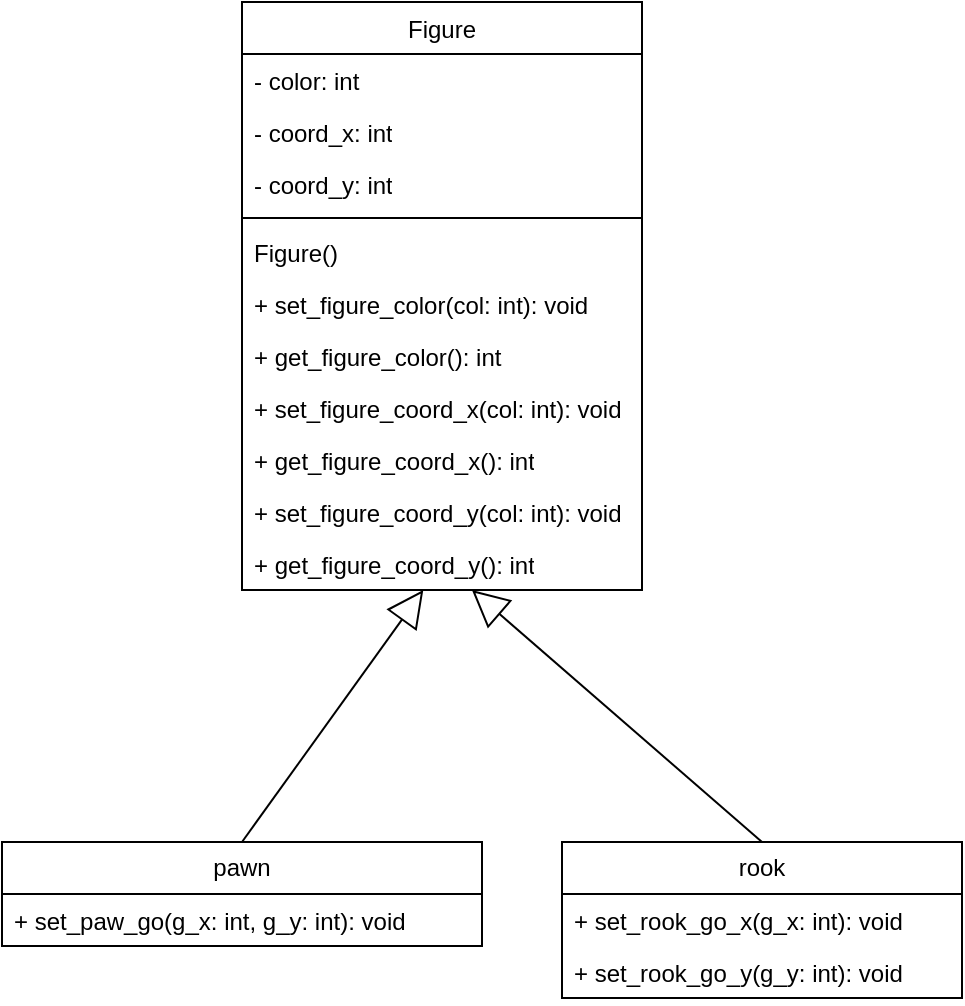 <mxfile version="25.0.3">
  <diagram id="C5RBs43oDa-KdzZeNtuy" name="Page-1">
    <mxGraphModel dx="1434" dy="780" grid="1" gridSize="10" guides="1" tooltips="1" connect="1" arrows="1" fold="1" page="1" pageScale="1" pageWidth="827" pageHeight="1169" math="0" shadow="0">
      <root>
        <mxCell id="WIyWlLk6GJQsqaUBKTNV-0" />
        <mxCell id="WIyWlLk6GJQsqaUBKTNV-1" parent="WIyWlLk6GJQsqaUBKTNV-0" />
        <mxCell id="HWVHe3MRIPYCa_zbWNau-8" value="&lt;span style=&quot;font-weight: 400;&quot;&gt;Figure&lt;/span&gt;" style="swimlane;fontStyle=1;align=center;verticalAlign=top;childLayout=stackLayout;horizontal=1;startSize=26;horizontalStack=0;resizeParent=1;resizeParentMax=0;resizeLast=0;collapsible=1;marginBottom=0;whiteSpace=wrap;html=1;" vertex="1" parent="WIyWlLk6GJQsqaUBKTNV-1">
          <mxGeometry x="240" y="20" width="200" height="294" as="geometry" />
        </mxCell>
        <mxCell id="HWVHe3MRIPYCa_zbWNau-1" value="- color: int" style="text;strokeColor=none;fillColor=none;align=left;verticalAlign=top;spacingLeft=4;spacingRight=4;overflow=hidden;rotatable=0;points=[[0,0.5],[1,0.5]];portConstraint=eastwest;whiteSpace=wrap;html=1;" vertex="1" parent="HWVHe3MRIPYCa_zbWNau-8">
          <mxGeometry y="26" width="200" height="26" as="geometry" />
        </mxCell>
        <mxCell id="HWVHe3MRIPYCa_zbWNau-2" value="- coord_x: int" style="text;strokeColor=none;fillColor=none;align=left;verticalAlign=top;spacingLeft=4;spacingRight=4;overflow=hidden;rotatable=0;points=[[0,0.5],[1,0.5]];portConstraint=eastwest;whiteSpace=wrap;html=1;" vertex="1" parent="HWVHe3MRIPYCa_zbWNau-8">
          <mxGeometry y="52" width="200" height="26" as="geometry" />
        </mxCell>
        <mxCell id="HWVHe3MRIPYCa_zbWNau-3" value="- coord_y: int" style="text;strokeColor=none;fillColor=none;align=left;verticalAlign=top;spacingLeft=4;spacingRight=4;overflow=hidden;rotatable=0;points=[[0,0.5],[1,0.5]];portConstraint=eastwest;whiteSpace=wrap;html=1;" vertex="1" parent="HWVHe3MRIPYCa_zbWNau-8">
          <mxGeometry y="78" width="200" height="26" as="geometry" />
        </mxCell>
        <mxCell id="HWVHe3MRIPYCa_zbWNau-10" value="" style="line;strokeWidth=1;fillColor=none;align=left;verticalAlign=middle;spacingTop=-1;spacingLeft=3;spacingRight=3;rotatable=0;labelPosition=right;points=[];portConstraint=eastwest;strokeColor=inherit;" vertex="1" parent="HWVHe3MRIPYCa_zbWNau-8">
          <mxGeometry y="104" width="200" height="8" as="geometry" />
        </mxCell>
        <mxCell id="HWVHe3MRIPYCa_zbWNau-11" value="Figure()" style="text;strokeColor=none;fillColor=none;align=left;verticalAlign=top;spacingLeft=4;spacingRight=4;overflow=hidden;rotatable=0;points=[[0,0.5],[1,0.5]];portConstraint=eastwest;whiteSpace=wrap;html=1;" vertex="1" parent="HWVHe3MRIPYCa_zbWNau-8">
          <mxGeometry y="112" width="200" height="26" as="geometry" />
        </mxCell>
        <mxCell id="HWVHe3MRIPYCa_zbWNau-13" value="+ set_figure_color(col: int): void" style="text;strokeColor=none;fillColor=none;align=left;verticalAlign=top;spacingLeft=4;spacingRight=4;overflow=hidden;rotatable=0;points=[[0,0.5],[1,0.5]];portConstraint=eastwest;whiteSpace=wrap;html=1;" vertex="1" parent="HWVHe3MRIPYCa_zbWNau-8">
          <mxGeometry y="138" width="200" height="26" as="geometry" />
        </mxCell>
        <mxCell id="HWVHe3MRIPYCa_zbWNau-12" value="+ get_figure_color(): int" style="text;strokeColor=none;fillColor=none;align=left;verticalAlign=top;spacingLeft=4;spacingRight=4;overflow=hidden;rotatable=0;points=[[0,0.5],[1,0.5]];portConstraint=eastwest;whiteSpace=wrap;html=1;" vertex="1" parent="HWVHe3MRIPYCa_zbWNau-8">
          <mxGeometry y="164" width="200" height="26" as="geometry" />
        </mxCell>
        <mxCell id="HWVHe3MRIPYCa_zbWNau-34" value="+ set_figure_coord_x(col: int): void" style="text;strokeColor=none;fillColor=none;align=left;verticalAlign=top;spacingLeft=4;spacingRight=4;overflow=hidden;rotatable=0;points=[[0,0.5],[1,0.5]];portConstraint=eastwest;whiteSpace=wrap;html=1;" vertex="1" parent="HWVHe3MRIPYCa_zbWNau-8">
          <mxGeometry y="190" width="200" height="26" as="geometry" />
        </mxCell>
        <mxCell id="HWVHe3MRIPYCa_zbWNau-35" value="+ get_figure_coord_x(): int" style="text;strokeColor=none;fillColor=none;align=left;verticalAlign=top;spacingLeft=4;spacingRight=4;overflow=hidden;rotatable=0;points=[[0,0.5],[1,0.5]];portConstraint=eastwest;whiteSpace=wrap;html=1;" vertex="1" parent="HWVHe3MRIPYCa_zbWNau-8">
          <mxGeometry y="216" width="200" height="26" as="geometry" />
        </mxCell>
        <mxCell id="HWVHe3MRIPYCa_zbWNau-14" value="+ set_figure_coord_y(col: int): void" style="text;strokeColor=none;fillColor=none;align=left;verticalAlign=top;spacingLeft=4;spacingRight=4;overflow=hidden;rotatable=0;points=[[0,0.5],[1,0.5]];portConstraint=eastwest;whiteSpace=wrap;html=1;" vertex="1" parent="HWVHe3MRIPYCa_zbWNau-8">
          <mxGeometry y="242" width="200" height="26" as="geometry" />
        </mxCell>
        <mxCell id="HWVHe3MRIPYCa_zbWNau-37" value="+ get_figure_coord_y(): int" style="text;strokeColor=none;fillColor=none;align=left;verticalAlign=top;spacingLeft=4;spacingRight=4;overflow=hidden;rotatable=0;points=[[0,0.5],[1,0.5]];portConstraint=eastwest;whiteSpace=wrap;html=1;" vertex="1" parent="HWVHe3MRIPYCa_zbWNau-8">
          <mxGeometry y="268" width="200" height="26" as="geometry" />
        </mxCell>
        <mxCell id="HWVHe3MRIPYCa_zbWNau-38" value="pawn" style="swimlane;fontStyle=0;childLayout=stackLayout;horizontal=1;startSize=26;fillColor=none;horizontalStack=0;resizeParent=1;resizeParentMax=0;resizeLast=0;collapsible=1;marginBottom=0;whiteSpace=wrap;html=1;" vertex="1" parent="WIyWlLk6GJQsqaUBKTNV-1">
          <mxGeometry x="120" y="440" width="240" height="52" as="geometry" />
        </mxCell>
        <mxCell id="HWVHe3MRIPYCa_zbWNau-39" value="+ set_paw_go(g_x: int, g_y: int): void" style="text;strokeColor=none;fillColor=none;align=left;verticalAlign=top;spacingLeft=4;spacingRight=4;overflow=hidden;rotatable=0;points=[[0,0.5],[1,0.5]];portConstraint=eastwest;whiteSpace=wrap;html=1;" vertex="1" parent="HWVHe3MRIPYCa_zbWNau-38">
          <mxGeometry y="26" width="240" height="26" as="geometry" />
        </mxCell>
        <mxCell id="HWVHe3MRIPYCa_zbWNau-43" value="rook" style="swimlane;fontStyle=0;childLayout=stackLayout;horizontal=1;startSize=26;fillColor=none;horizontalStack=0;resizeParent=1;resizeParentMax=0;resizeLast=0;collapsible=1;marginBottom=0;whiteSpace=wrap;html=1;" vertex="1" parent="WIyWlLk6GJQsqaUBKTNV-1">
          <mxGeometry x="400" y="440" width="200" height="78" as="geometry" />
        </mxCell>
        <mxCell id="HWVHe3MRIPYCa_zbWNau-46" value="+ set_rook_go_x(g_x: int): void" style="text;strokeColor=none;fillColor=none;align=left;verticalAlign=top;spacingLeft=4;spacingRight=4;overflow=hidden;rotatable=0;points=[[0,0.5],[1,0.5]];portConstraint=eastwest;whiteSpace=wrap;html=1;" vertex="1" parent="HWVHe3MRIPYCa_zbWNau-43">
          <mxGeometry y="26" width="200" height="26" as="geometry" />
        </mxCell>
        <mxCell id="HWVHe3MRIPYCa_zbWNau-44" value="+ set_rook_go_y(g_y: int): void" style="text;strokeColor=none;fillColor=none;align=left;verticalAlign=top;spacingLeft=4;spacingRight=4;overflow=hidden;rotatable=0;points=[[0,0.5],[1,0.5]];portConstraint=eastwest;whiteSpace=wrap;html=1;" vertex="1" parent="HWVHe3MRIPYCa_zbWNau-43">
          <mxGeometry y="52" width="200" height="26" as="geometry" />
        </mxCell>
        <mxCell id="HWVHe3MRIPYCa_zbWNau-55" value="" style="endArrow=block;endSize=16;endFill=0;html=1;rounded=0;exitX=0.5;exitY=0;exitDx=0;exitDy=0;" edge="1" parent="WIyWlLk6GJQsqaUBKTNV-1" source="HWVHe3MRIPYCa_zbWNau-43" target="HWVHe3MRIPYCa_zbWNau-37">
          <mxGeometry width="160" relative="1" as="geometry">
            <mxPoint x="300" y="340" as="sourcePoint" />
            <mxPoint x="460" y="340" as="targetPoint" />
          </mxGeometry>
        </mxCell>
        <mxCell id="HWVHe3MRIPYCa_zbWNau-56" value="" style="endArrow=block;endSize=16;endFill=0;html=1;rounded=0;exitX=0.5;exitY=0;exitDx=0;exitDy=0;" edge="1" parent="WIyWlLk6GJQsqaUBKTNV-1" source="HWVHe3MRIPYCa_zbWNau-38" target="HWVHe3MRIPYCa_zbWNau-37">
          <mxGeometry width="160" relative="1" as="geometry">
            <mxPoint x="300" y="340" as="sourcePoint" />
            <mxPoint x="460" y="340" as="targetPoint" />
          </mxGeometry>
        </mxCell>
      </root>
    </mxGraphModel>
  </diagram>
</mxfile>
